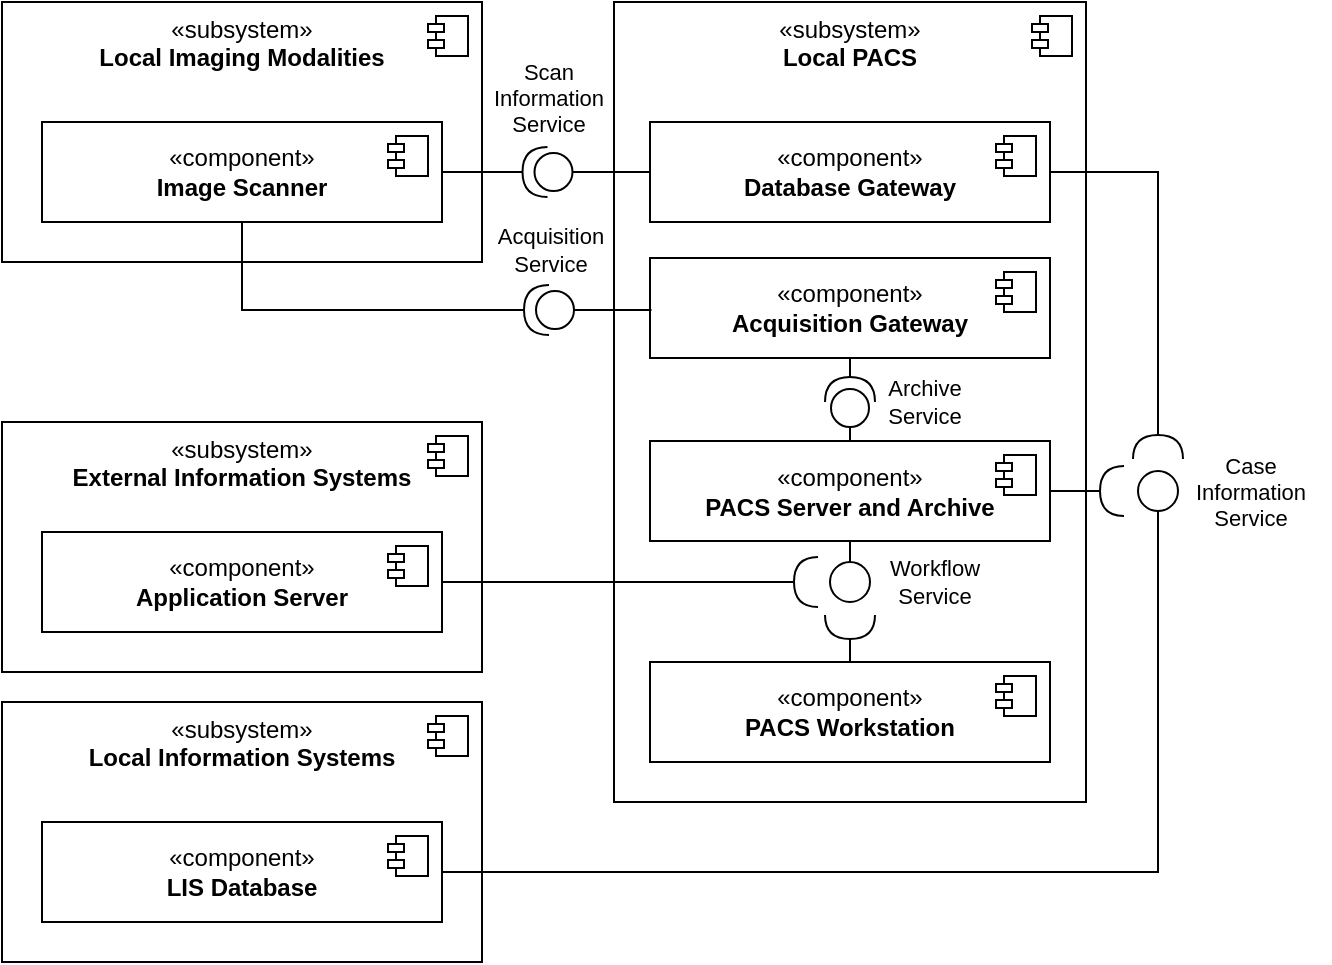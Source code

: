 <mxfile version="27.0.9">
  <diagram name="Page-1" id="5f0bae14-7c28-e335-631c-24af17079c00">
    <mxGraphModel dx="1028" dy="674" grid="1" gridSize="10" guides="1" tooltips="1" connect="1" arrows="1" fold="1" page="1" pageScale="1" pageWidth="1100" pageHeight="850" background="none" math="0" shadow="0">
      <root>
        <mxCell id="0" />
        <mxCell id="1" parent="0" />
        <mxCell id="5kCFiVFuyT8CcsPlyM7a-3" value="«subsystem&lt;span style=&quot;background-color: transparent; color: light-dark(rgb(0, 0, 0), rgb(255, 255, 255));&quot;&gt;»&lt;/span&gt;&lt;div&gt;&lt;div&gt;&lt;b&gt;External Information Systems&lt;/b&gt;&lt;/div&gt;&lt;/div&gt;" style="html=1;dropTarget=0;whiteSpace=wrap;verticalAlign=top;" parent="1" vertex="1">
          <mxGeometry x="50" y="360" width="240" height="125" as="geometry" />
        </mxCell>
        <mxCell id="5kCFiVFuyT8CcsPlyM7a-4" value="" style="shape=module;jettyWidth=8;jettyHeight=4;" parent="5kCFiVFuyT8CcsPlyM7a-3" vertex="1">
          <mxGeometry x="1" width="20" height="20" relative="1" as="geometry">
            <mxPoint x="-27" y="7" as="offset" />
          </mxGeometry>
        </mxCell>
        <mxCell id="5kCFiVFuyT8CcsPlyM7a-7" value="«component&lt;span style=&quot;background-color: transparent; color: light-dark(rgb(0, 0, 0), rgb(255, 255, 255));&quot;&gt;»&lt;/span&gt;&lt;div&gt;&lt;div&gt;&lt;b&gt;Application Server&lt;/b&gt;&lt;/div&gt;&lt;/div&gt;" style="html=1;dropTarget=0;whiteSpace=wrap;verticalAlign=middle;" parent="1" vertex="1">
          <mxGeometry x="70" y="415" width="200" height="50" as="geometry" />
        </mxCell>
        <mxCell id="5kCFiVFuyT8CcsPlyM7a-8" value="" style="shape=module;jettyWidth=8;jettyHeight=4;" parent="5kCFiVFuyT8CcsPlyM7a-7" vertex="1">
          <mxGeometry x="1" width="20" height="20" relative="1" as="geometry">
            <mxPoint x="-27" y="7" as="offset" />
          </mxGeometry>
        </mxCell>
        <mxCell id="5kCFiVFuyT8CcsPlyM7a-14" value="«subsystem&lt;span style=&quot;background-color: transparent; color: light-dark(rgb(0, 0, 0), rgb(255, 255, 255));&quot;&gt;»&lt;/span&gt;&lt;div&gt;&lt;div&gt;&lt;b&gt;Local PACS&lt;/b&gt;&lt;/div&gt;&lt;/div&gt;" style="html=1;dropTarget=0;whiteSpace=wrap;verticalAlign=top;" parent="1" vertex="1">
          <mxGeometry x="356" y="150" width="236" height="400" as="geometry" />
        </mxCell>
        <mxCell id="5kCFiVFuyT8CcsPlyM7a-15" value="" style="shape=module;jettyWidth=8;jettyHeight=4;" parent="5kCFiVFuyT8CcsPlyM7a-14" vertex="1">
          <mxGeometry x="1" width="20" height="20" relative="1" as="geometry">
            <mxPoint x="-27" y="7" as="offset" />
          </mxGeometry>
        </mxCell>
        <mxCell id="5kCFiVFuyT8CcsPlyM7a-16" value="«component&lt;span style=&quot;background-color: transparent; color: light-dark(rgb(0, 0, 0), rgb(255, 255, 255));&quot;&gt;»&lt;/span&gt;&lt;div&gt;&lt;div&gt;&lt;b&gt;Database Gateway&lt;/b&gt;&lt;/div&gt;&lt;/div&gt;" style="html=1;dropTarget=0;whiteSpace=wrap;verticalAlign=middle;" parent="1" vertex="1">
          <mxGeometry x="374" y="210" width="200" height="50" as="geometry" />
        </mxCell>
        <mxCell id="5kCFiVFuyT8CcsPlyM7a-17" value="" style="shape=module;jettyWidth=8;jettyHeight=4;" parent="5kCFiVFuyT8CcsPlyM7a-16" vertex="1">
          <mxGeometry x="1" width="20" height="20" relative="1" as="geometry">
            <mxPoint x="-27" y="7" as="offset" />
          </mxGeometry>
        </mxCell>
        <mxCell id="5kCFiVFuyT8CcsPlyM7a-74" style="edgeStyle=orthogonalEdgeStyle;shape=connector;rounded=0;orthogonalLoop=1;jettySize=auto;html=1;exitX=0.5;exitY=1;exitDx=0;exitDy=0;entryX=0.5;entryY=0;entryDx=0;entryDy=0;strokeColor=default;align=center;verticalAlign=middle;fontFamily=Helvetica;fontSize=11;fontColor=default;labelBackgroundColor=default;startFill=0;endArrow=none;" parent="1" source="5kCFiVFuyT8CcsPlyM7a-18" target="5kCFiVFuyT8CcsPlyM7a-73" edge="1">
          <mxGeometry relative="1" as="geometry">
            <mxPoint x="548" y="690" as="sourcePoint" />
          </mxGeometry>
        </mxCell>
        <mxCell id="5kCFiVFuyT8CcsPlyM7a-18" value="«component&lt;span style=&quot;background-color: transparent; color: light-dark(rgb(0, 0, 0), rgb(255, 255, 255));&quot;&gt;»&lt;/span&gt;&lt;div&gt;&lt;b&gt;PACS Server and Archive&lt;/b&gt;&lt;/div&gt;" style="html=1;dropTarget=0;whiteSpace=wrap;verticalAlign=middle;" parent="1" vertex="1">
          <mxGeometry x="374" y="369.5" width="200" height="50" as="geometry" />
        </mxCell>
        <mxCell id="5kCFiVFuyT8CcsPlyM7a-19" value="" style="shape=module;jettyWidth=8;jettyHeight=4;" parent="5kCFiVFuyT8CcsPlyM7a-18" vertex="1">
          <mxGeometry x="1" width="20" height="20" relative="1" as="geometry">
            <mxPoint x="-27" y="7" as="offset" />
          </mxGeometry>
        </mxCell>
        <mxCell id="5kCFiVFuyT8CcsPlyM7a-24" value="«subsystem&lt;span style=&quot;background-color: transparent; color: light-dark(rgb(0, 0, 0), rgb(255, 255, 255));&quot;&gt;»&lt;/span&gt;&lt;div&gt;&lt;b&gt;Local Information Systems&lt;/b&gt;&lt;/div&gt;" style="html=1;dropTarget=0;whiteSpace=wrap;verticalAlign=top;" parent="1" vertex="1">
          <mxGeometry x="50" y="500" width="240" height="130" as="geometry" />
        </mxCell>
        <mxCell id="5kCFiVFuyT8CcsPlyM7a-25" value="" style="shape=module;jettyWidth=8;jettyHeight=4;" parent="5kCFiVFuyT8CcsPlyM7a-24" vertex="1">
          <mxGeometry x="1" width="20" height="20" relative="1" as="geometry">
            <mxPoint x="-27" y="7" as="offset" />
          </mxGeometry>
        </mxCell>
        <mxCell id="5kCFiVFuyT8CcsPlyM7a-28" value="«component&lt;span style=&quot;background-color: transparent; color: light-dark(rgb(0, 0, 0), rgb(255, 255, 255));&quot;&gt;»&lt;/span&gt;&lt;div&gt;&lt;b&gt;LIS Database&lt;/b&gt;&lt;/div&gt;" style="html=1;dropTarget=0;whiteSpace=wrap;verticalAlign=middle;" parent="1" vertex="1">
          <mxGeometry x="70" y="560" width="200" height="50" as="geometry" />
        </mxCell>
        <mxCell id="5kCFiVFuyT8CcsPlyM7a-29" value="" style="shape=module;jettyWidth=8;jettyHeight=4;" parent="5kCFiVFuyT8CcsPlyM7a-28" vertex="1">
          <mxGeometry x="1" width="20" height="20" relative="1" as="geometry">
            <mxPoint x="-27" y="7" as="offset" />
          </mxGeometry>
        </mxCell>
        <mxCell id="5kCFiVFuyT8CcsPlyM7a-73" value="" style="ellipse;whiteSpace=wrap;html=1;aspect=fixed;fontFamily=Helvetica;fontSize=11;fontColor=default;labelBackgroundColor=default;" parent="1" vertex="1">
          <mxGeometry x="464" y="430" width="20" height="20" as="geometry" />
        </mxCell>
        <mxCell id="5kCFiVFuyT8CcsPlyM7a-75" value="" style="shape=requiredInterface;html=1;verticalLabelPosition=bottom;sketch=0;fontFamily=Helvetica;fontSize=11;fontColor=default;labelBackgroundColor=default;rotation=90;" parent="1" vertex="1">
          <mxGeometry x="468" y="450" width="12" height="25" as="geometry" />
        </mxCell>
        <mxCell id="5kCFiVFuyT8CcsPlyM7a-77" value="" style="shape=requiredInterface;html=1;verticalLabelPosition=bottom;sketch=0;fontFamily=Helvetica;fontSize=11;fontColor=default;labelBackgroundColor=default;rotation=-180;" parent="1" vertex="1">
          <mxGeometry x="446" y="427.5" width="12" height="25" as="geometry" />
        </mxCell>
        <mxCell id="5kCFiVFuyT8CcsPlyM7a-78" style="edgeStyle=orthogonalEdgeStyle;shape=connector;rounded=0;orthogonalLoop=1;jettySize=auto;html=1;strokeColor=default;align=center;verticalAlign=middle;fontFamily=Helvetica;fontSize=11;fontColor=default;labelBackgroundColor=default;startFill=0;endArrow=none;exitX=1;exitY=0.5;exitDx=0;exitDy=0;exitPerimeter=0;entryX=0.5;entryY=0;entryDx=0;entryDy=0;" parent="1" source="5kCFiVFuyT8CcsPlyM7a-75" target="PJhBrgmMQJuCs34pvBuN-9" edge="1">
          <mxGeometry relative="1" as="geometry">
            <mxPoint x="548" y="590" as="sourcePoint" />
            <mxPoint x="610" y="580" as="targetPoint" />
          </mxGeometry>
        </mxCell>
        <mxCell id="PJhBrgmMQJuCs34pvBuN-1" value="«subsystem&lt;span style=&quot;background-color: transparent; color: light-dark(rgb(0, 0, 0), rgb(255, 255, 255));&quot;&gt;»&lt;/span&gt;&lt;div&gt;&lt;div&gt;&lt;b&gt;Local Imaging Modalities&lt;/b&gt;&lt;/div&gt;&lt;/div&gt;" style="html=1;dropTarget=0;whiteSpace=wrap;verticalAlign=top;" vertex="1" parent="1">
          <mxGeometry x="50" y="150" width="240" height="130" as="geometry" />
        </mxCell>
        <mxCell id="PJhBrgmMQJuCs34pvBuN-2" value="" style="shape=module;jettyWidth=8;jettyHeight=4;" vertex="1" parent="PJhBrgmMQJuCs34pvBuN-1">
          <mxGeometry x="1" width="20" height="20" relative="1" as="geometry">
            <mxPoint x="-27" y="7" as="offset" />
          </mxGeometry>
        </mxCell>
        <mxCell id="5kCFiVFuyT8CcsPlyM7a-80" value="Workflow&lt;div&gt;Service&lt;/div&gt;" style="text;html=1;align=center;verticalAlign=middle;resizable=0;points=[];autosize=1;strokeColor=none;fillColor=none;fontFamily=Helvetica;fontSize=11;fontColor=default;labelBackgroundColor=default;" parent="1" vertex="1">
          <mxGeometry x="480.5" y="420" width="70" height="40" as="geometry" />
        </mxCell>
        <mxCell id="PJhBrgmMQJuCs34pvBuN-3" value="«component&lt;span style=&quot;background-color: transparent; color: light-dark(rgb(0, 0, 0), rgb(255, 255, 255));&quot;&gt;»&lt;/span&gt;&lt;div&gt;&lt;b&gt;Image Scanner&lt;/b&gt;&lt;/div&gt;" style="html=1;dropTarget=0;whiteSpace=wrap;verticalAlign=middle;" vertex="1" parent="1">
          <mxGeometry x="70" y="210" width="200" height="50" as="geometry" />
        </mxCell>
        <mxCell id="PJhBrgmMQJuCs34pvBuN-4" value="" style="shape=module;jettyWidth=8;jettyHeight=4;" vertex="1" parent="PJhBrgmMQJuCs34pvBuN-3">
          <mxGeometry x="1" width="20" height="20" relative="1" as="geometry">
            <mxPoint x="-27" y="7" as="offset" />
          </mxGeometry>
        </mxCell>
        <mxCell id="PJhBrgmMQJuCs34pvBuN-5" value="«component&lt;span style=&quot;background-color: transparent; color: light-dark(rgb(0, 0, 0), rgb(255, 255, 255));&quot;&gt;»&lt;/span&gt;&lt;div&gt;&lt;div&gt;&lt;b&gt;Acquisition Gateway&lt;/b&gt;&lt;/div&gt;&lt;/div&gt;" style="html=1;dropTarget=0;whiteSpace=wrap;verticalAlign=middle;" vertex="1" parent="1">
          <mxGeometry x="374" y="278" width="200" height="50" as="geometry" />
        </mxCell>
        <mxCell id="PJhBrgmMQJuCs34pvBuN-6" value="" style="shape=module;jettyWidth=8;jettyHeight=4;" vertex="1" parent="PJhBrgmMQJuCs34pvBuN-5">
          <mxGeometry x="1" width="20" height="20" relative="1" as="geometry">
            <mxPoint x="-27" y="7" as="offset" />
          </mxGeometry>
        </mxCell>
        <mxCell id="PJhBrgmMQJuCs34pvBuN-9" value="«component&lt;span style=&quot;background-color: transparent; color: light-dark(rgb(0, 0, 0), rgb(255, 255, 255));&quot;&gt;»&lt;/span&gt;&lt;div&gt;&lt;b&gt;PACS Workstation&lt;/b&gt;&lt;/div&gt;" style="html=1;dropTarget=0;whiteSpace=wrap;verticalAlign=middle;" vertex="1" parent="1">
          <mxGeometry x="374" y="480" width="200" height="50" as="geometry" />
        </mxCell>
        <mxCell id="PJhBrgmMQJuCs34pvBuN-10" value="" style="shape=module;jettyWidth=8;jettyHeight=4;" vertex="1" parent="PJhBrgmMQJuCs34pvBuN-9">
          <mxGeometry x="1" width="20" height="20" relative="1" as="geometry">
            <mxPoint x="-27" y="7" as="offset" />
          </mxGeometry>
        </mxCell>
        <mxCell id="5kCFiVFuyT8CcsPlyM7a-46" style="rounded=0;orthogonalLoop=1;jettySize=auto;html=1;endArrow=none;startFill=0;exitX=1;exitY=0.5;exitDx=0;exitDy=0;entryX=0.5;entryY=1;entryDx=0;entryDy=0;edgeStyle=orthogonalEdgeStyle;" parent="1" source="5kCFiVFuyT8CcsPlyM7a-28" target="PJhBrgmMQJuCs34pvBuN-36" edge="1">
          <mxGeometry relative="1" as="geometry">
            <mxPoint x="270" y="566" as="sourcePoint" />
            <mxPoint x="310" y="565.5" as="targetPoint" />
            <Array as="points">
              <mxPoint x="628" y="585" />
            </Array>
          </mxGeometry>
        </mxCell>
        <mxCell id="5kCFiVFuyT8CcsPlyM7a-45" style="edgeStyle=orthogonalEdgeStyle;rounded=0;orthogonalLoop=1;jettySize=auto;html=1;endArrow=none;startFill=0;exitX=1;exitY=0.5;exitDx=0;exitDy=0;entryX=1;entryY=0.5;entryDx=0;entryDy=0;entryPerimeter=0;" parent="1" source="5kCFiVFuyT8CcsPlyM7a-18" target="PJhBrgmMQJuCs34pvBuN-38" edge="1">
          <mxGeometry relative="1" as="geometry">
            <mxPoint x="670" y="397.5" as="targetPoint" />
            <mxPoint x="650" y="398" as="sourcePoint" />
          </mxGeometry>
        </mxCell>
        <mxCell id="5kCFiVFuyT8CcsPlyM7a-56" value="Case&lt;div&gt;Information&lt;br&gt;&lt;div&gt;Service&lt;/div&gt;&lt;/div&gt;" style="text;html=1;align=center;verticalAlign=middle;resizable=0;points=[];autosize=1;strokeColor=none;fillColor=none;fontFamily=Helvetica;fontSize=11;fontColor=default;labelBackgroundColor=default;" parent="1" vertex="1">
          <mxGeometry x="634" y="369.5" width="80" height="50" as="geometry" />
        </mxCell>
        <mxCell id="PJhBrgmMQJuCs34pvBuN-11" value="" style="shape=providedRequiredInterface;html=1;verticalLabelPosition=bottom;sketch=0;rotation=-180;" vertex="1" parent="1">
          <mxGeometry x="310.25" y="222.5" width="25" height="25" as="geometry" />
        </mxCell>
        <mxCell id="PJhBrgmMQJuCs34pvBuN-12" style="rounded=0;orthogonalLoop=1;jettySize=auto;html=1;endArrow=none;startFill=0;exitX=1;exitY=0.5;exitDx=0;exitDy=0;entryX=1;entryY=0.5;entryDx=0;entryDy=0;entryPerimeter=0;" edge="1" parent="1" target="PJhBrgmMQJuCs34pvBuN-11">
          <mxGeometry relative="1" as="geometry">
            <mxPoint x="270" y="235" as="sourcePoint" />
            <mxPoint x="300" y="235" as="targetPoint" />
          </mxGeometry>
        </mxCell>
        <mxCell id="PJhBrgmMQJuCs34pvBuN-14" value="Scan&lt;div&gt;Information&lt;br&gt;&lt;div&gt;Service&lt;/div&gt;&lt;/div&gt;" style="text;html=1;align=center;verticalAlign=middle;resizable=0;points=[];autosize=1;strokeColor=none;fillColor=none;fontFamily=Helvetica;fontSize=11;fontColor=default;labelBackgroundColor=default;" vertex="1" parent="1">
          <mxGeometry x="282.75" y="172.5" width="80" height="50" as="geometry" />
        </mxCell>
        <mxCell id="PJhBrgmMQJuCs34pvBuN-24" value="" style="shape=providedRequiredInterface;html=1;verticalLabelPosition=bottom;sketch=0;rotation=-90;" vertex="1" parent="1">
          <mxGeometry x="461.5" y="337.5" width="25" height="25" as="geometry" />
        </mxCell>
        <mxCell id="PJhBrgmMQJuCs34pvBuN-25" style="edgeStyle=orthogonalEdgeStyle;rounded=0;orthogonalLoop=1;jettySize=auto;html=1;endArrow=none;startFill=0;exitX=0;exitY=0.5;exitDx=0;exitDy=0;entryX=0.5;entryY=0;entryDx=0;entryDy=0;exitPerimeter=0;" edge="1" parent="1" target="5kCFiVFuyT8CcsPlyM7a-18" source="PJhBrgmMQJuCs34pvBuN-24">
          <mxGeometry relative="1" as="geometry">
            <mxPoint x="380" y="365" as="sourcePoint" />
            <mxPoint x="400" y="365" as="targetPoint" />
          </mxGeometry>
        </mxCell>
        <mxCell id="PJhBrgmMQJuCs34pvBuN-26" style="edgeStyle=orthogonalEdgeStyle;rounded=0;orthogonalLoop=1;jettySize=auto;html=1;entryX=0.5;entryY=1;entryDx=0;entryDy=0;endArrow=none;startFill=0;exitX=1;exitY=0.5;exitDx=0;exitDy=0;exitPerimeter=0;" edge="1" parent="1" source="PJhBrgmMQJuCs34pvBuN-24" target="PJhBrgmMQJuCs34pvBuN-5">
          <mxGeometry relative="1" as="geometry">
            <mxPoint x="560" y="364.66" as="targetPoint" />
            <mxPoint x="542" y="364.66" as="sourcePoint" />
          </mxGeometry>
        </mxCell>
        <mxCell id="PJhBrgmMQJuCs34pvBuN-27" value="&lt;div&gt;Archive&lt;br&gt;&lt;div&gt;Service&lt;/div&gt;&lt;/div&gt;" style="text;html=1;align=center;verticalAlign=middle;resizable=0;points=[];autosize=1;strokeColor=none;fillColor=none;fontFamily=Helvetica;fontSize=11;fontColor=default;labelBackgroundColor=default;" vertex="1" parent="1">
          <mxGeometry x="481" y="330" width="60" height="40" as="geometry" />
        </mxCell>
        <mxCell id="PJhBrgmMQJuCs34pvBuN-36" value="" style="ellipse;whiteSpace=wrap;html=1;aspect=fixed;fontFamily=Helvetica;fontSize=11;fontColor=default;labelBackgroundColor=default;" vertex="1" parent="1">
          <mxGeometry x="618" y="384.5" width="20" height="20" as="geometry" />
        </mxCell>
        <mxCell id="PJhBrgmMQJuCs34pvBuN-38" value="" style="shape=requiredInterface;html=1;verticalLabelPosition=bottom;sketch=0;fontFamily=Helvetica;fontSize=11;fontColor=default;labelBackgroundColor=default;rotation=-180;" vertex="1" parent="1">
          <mxGeometry x="599" y="382" width="12" height="25" as="geometry" />
        </mxCell>
        <mxCell id="PJhBrgmMQJuCs34pvBuN-41" value="" style="shape=requiredInterface;html=1;verticalLabelPosition=bottom;sketch=0;fontFamily=Helvetica;fontSize=11;fontColor=default;labelBackgroundColor=default;rotation=-90;" vertex="1" parent="1">
          <mxGeometry x="622" y="360" width="12" height="25" as="geometry" />
        </mxCell>
        <mxCell id="PJhBrgmMQJuCs34pvBuN-13" style="edgeStyle=orthogonalEdgeStyle;rounded=0;orthogonalLoop=1;jettySize=auto;html=1;endArrow=none;startFill=0;entryX=0;entryY=0.5;entryDx=0;entryDy=0;exitX=0;exitY=0.5;exitDx=0;exitDy=0;exitPerimeter=0;" edge="1" parent="1" source="PJhBrgmMQJuCs34pvBuN-11">
          <mxGeometry relative="1" as="geometry">
            <mxPoint x="374" y="235" as="targetPoint" />
            <mxPoint x="340" y="235" as="sourcePoint" />
          </mxGeometry>
        </mxCell>
        <mxCell id="PJhBrgmMQJuCs34pvBuN-44" value="" style="shape=providedRequiredInterface;html=1;verticalLabelPosition=bottom;sketch=0;rotation=-180;" vertex="1" parent="1">
          <mxGeometry x="311" y="291.5" width="25" height="25" as="geometry" />
        </mxCell>
        <mxCell id="PJhBrgmMQJuCs34pvBuN-45" style="edgeStyle=orthogonalEdgeStyle;rounded=0;orthogonalLoop=1;jettySize=auto;html=1;endArrow=none;startFill=0;exitX=0.5;exitY=1;exitDx=0;exitDy=0;entryX=1;entryY=0.5;entryDx=0;entryDy=0;entryPerimeter=0;" edge="1" parent="1" target="PJhBrgmMQJuCs34pvBuN-44" source="PJhBrgmMQJuCs34pvBuN-3">
          <mxGeometry relative="1" as="geometry">
            <mxPoint x="270.75" y="310" as="sourcePoint" />
            <mxPoint x="300" y="310" as="targetPoint" />
            <Array as="points">
              <mxPoint x="170" y="304" />
            </Array>
          </mxGeometry>
        </mxCell>
        <mxCell id="PJhBrgmMQJuCs34pvBuN-46" value="&lt;div&gt;Acquisition&lt;br&gt;&lt;div&gt;Service&lt;/div&gt;&lt;/div&gt;" style="text;html=1;align=center;verticalAlign=middle;resizable=0;points=[];autosize=1;strokeColor=none;fillColor=none;fontFamily=Helvetica;fontSize=11;fontColor=default;labelBackgroundColor=default;" vertex="1" parent="1">
          <mxGeometry x="283.5" y="254" width="80" height="40" as="geometry" />
        </mxCell>
        <mxCell id="PJhBrgmMQJuCs34pvBuN-47" style="edgeStyle=orthogonalEdgeStyle;rounded=0;orthogonalLoop=1;jettySize=auto;html=1;endArrow=none;startFill=0;entryX=0;entryY=0.5;entryDx=0;entryDy=0;exitX=0;exitY=0.5;exitDx=0;exitDy=0;exitPerimeter=0;" edge="1" parent="1" source="PJhBrgmMQJuCs34pvBuN-44">
          <mxGeometry relative="1" as="geometry">
            <mxPoint x="374.75" y="304" as="targetPoint" />
            <mxPoint x="340" y="304" as="sourcePoint" />
          </mxGeometry>
        </mxCell>
        <mxCell id="PJhBrgmMQJuCs34pvBuN-49" style="edgeStyle=orthogonalEdgeStyle;rounded=0;orthogonalLoop=1;jettySize=auto;html=1;endArrow=none;startFill=0;entryX=1;entryY=0.5;entryDx=0;entryDy=0;entryPerimeter=0;exitX=1;exitY=0.5;exitDx=0;exitDy=0;" edge="1" parent="1" source="5kCFiVFuyT8CcsPlyM7a-16" target="PJhBrgmMQJuCs34pvBuN-41">
          <mxGeometry relative="1" as="geometry">
            <mxPoint x="634" y="415.52" as="targetPoint" />
            <mxPoint x="628" y="345.52" as="sourcePoint" />
          </mxGeometry>
        </mxCell>
        <mxCell id="PJhBrgmMQJuCs34pvBuN-52" style="edgeStyle=orthogonalEdgeStyle;shape=connector;rounded=0;orthogonalLoop=1;jettySize=auto;html=1;strokeColor=default;align=center;verticalAlign=middle;fontFamily=Helvetica;fontSize=11;fontColor=default;labelBackgroundColor=default;startFill=0;endArrow=none;exitX=1;exitY=0.5;exitDx=0;exitDy=0;entryX=1;entryY=0.5;entryDx=0;entryDy=0;entryPerimeter=0;" edge="1" parent="1" source="5kCFiVFuyT8CcsPlyM7a-7" target="5kCFiVFuyT8CcsPlyM7a-77">
          <mxGeometry relative="1" as="geometry">
            <mxPoint x="330" y="440" as="sourcePoint" />
            <mxPoint x="330" y="451" as="targetPoint" />
          </mxGeometry>
        </mxCell>
      </root>
    </mxGraphModel>
  </diagram>
</mxfile>
